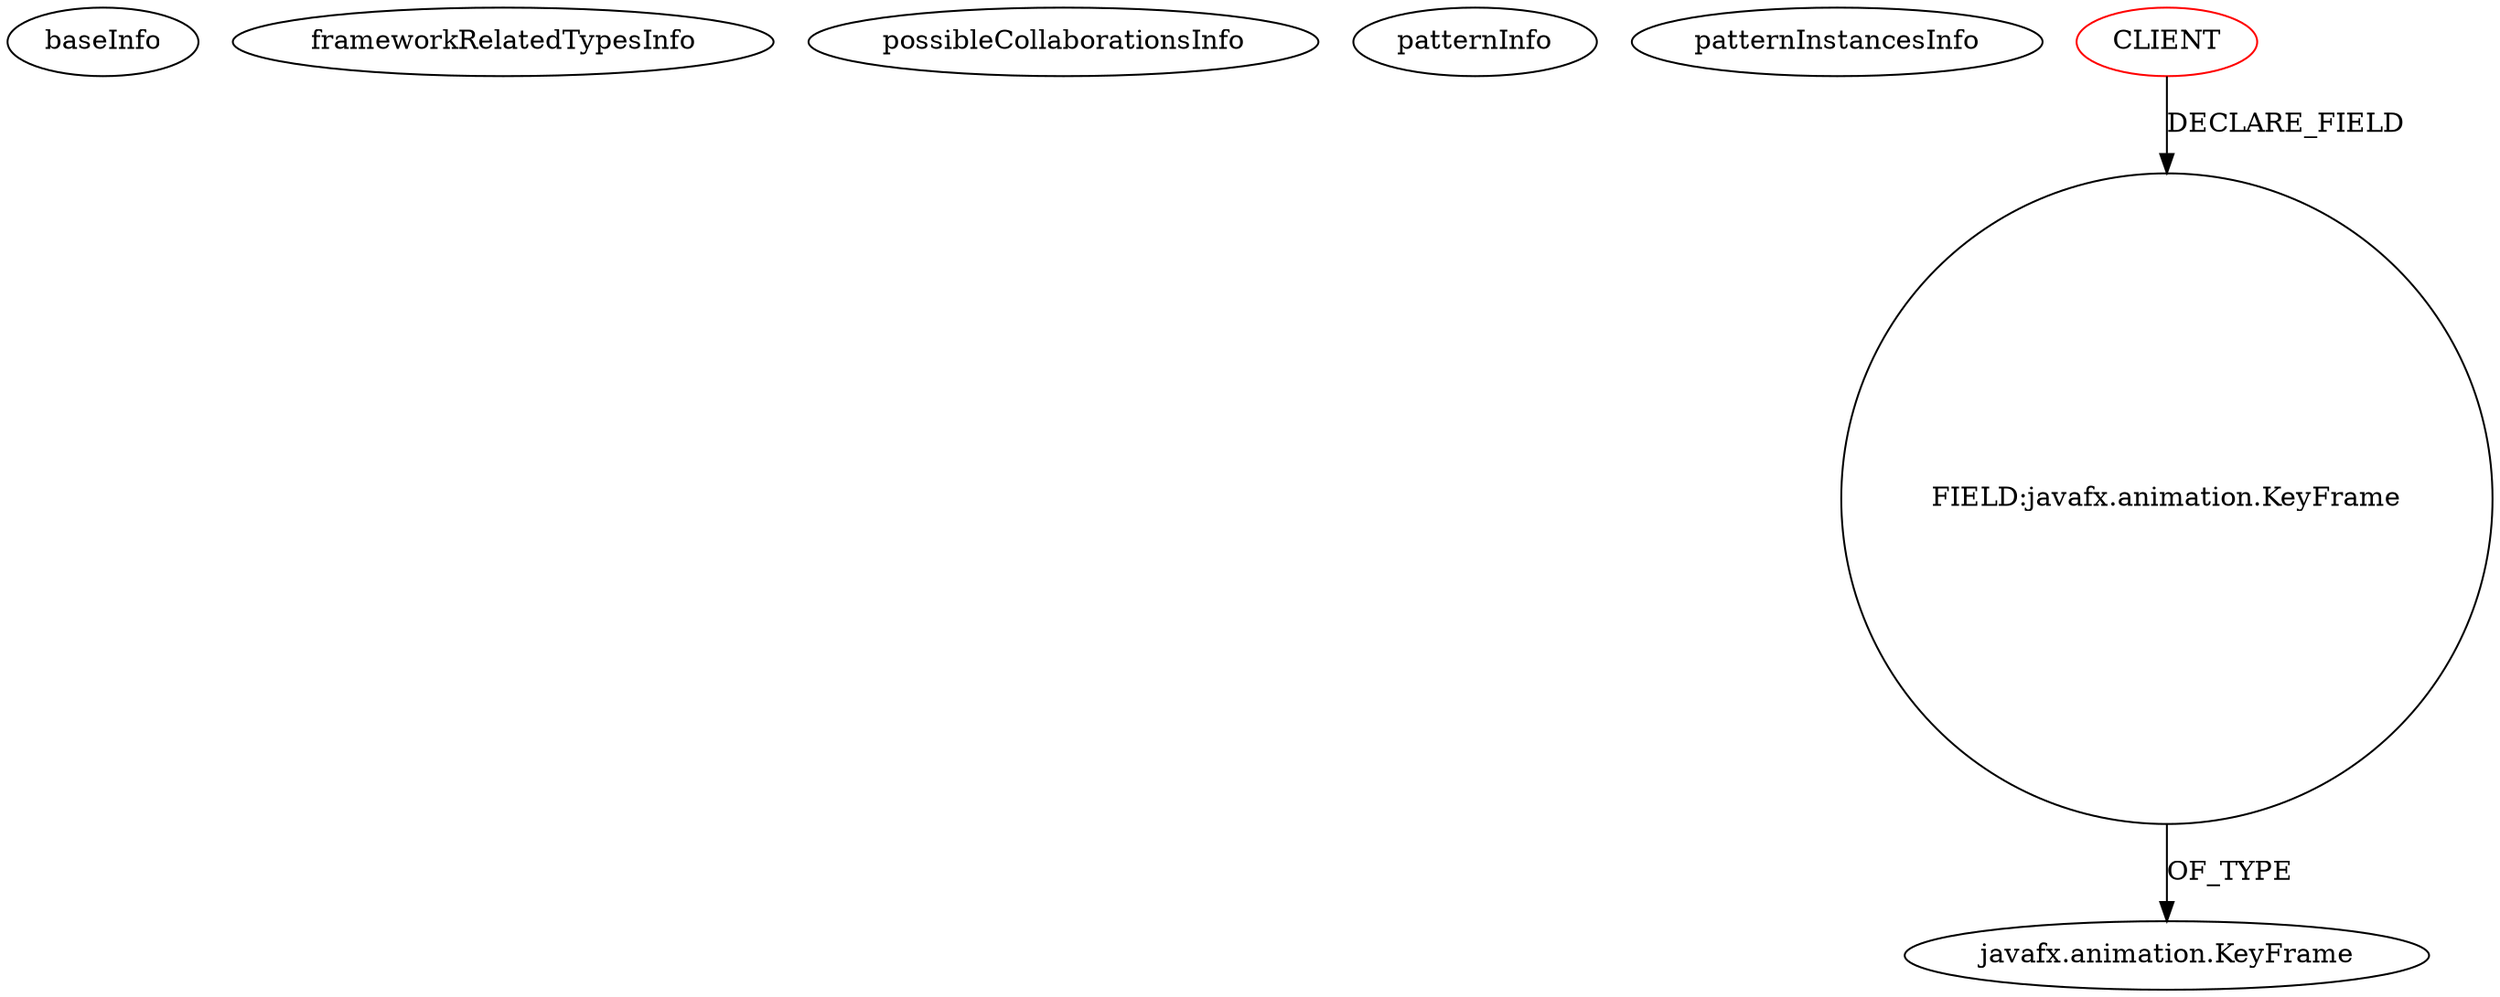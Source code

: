digraph {
baseInfo[graphId=4673,category="pattern",isAnonymous=false,possibleRelation=false]
frameworkRelatedTypesInfo[]
possibleCollaborationsInfo[]
patternInfo[frequency=2.0,patternRootClient=0]
patternInstancesInfo[0="aferrandoa-valenciasprints~/aferrandoa-valenciasprints/valenciasprints-master/src/goldSprints/CarreraView.java~CarreraView~1719",1="THSLMIT-thslmit_watzds~/THSLMIT-thslmit_watzds/thslmit_watzds-master/src/com/thslmit/watz/UIController/IdleClockController.java~IdleClockController~1404"]
10[label="FIELD:javafx.animation.KeyFrame",vertexType="FIELD_DECLARATION",isFrameworkType=false,shape=circle]
0[label="CLIENT",vertexType="ROOT_CLIENT_CLASS_DECLARATION",isFrameworkType=false,color=red]
11[label="javafx.animation.KeyFrame",vertexType="FRAMEWORK_CLASS_TYPE",isFrameworkType=false]
10->11[label="OF_TYPE"]
0->10[label="DECLARE_FIELD"]
}
